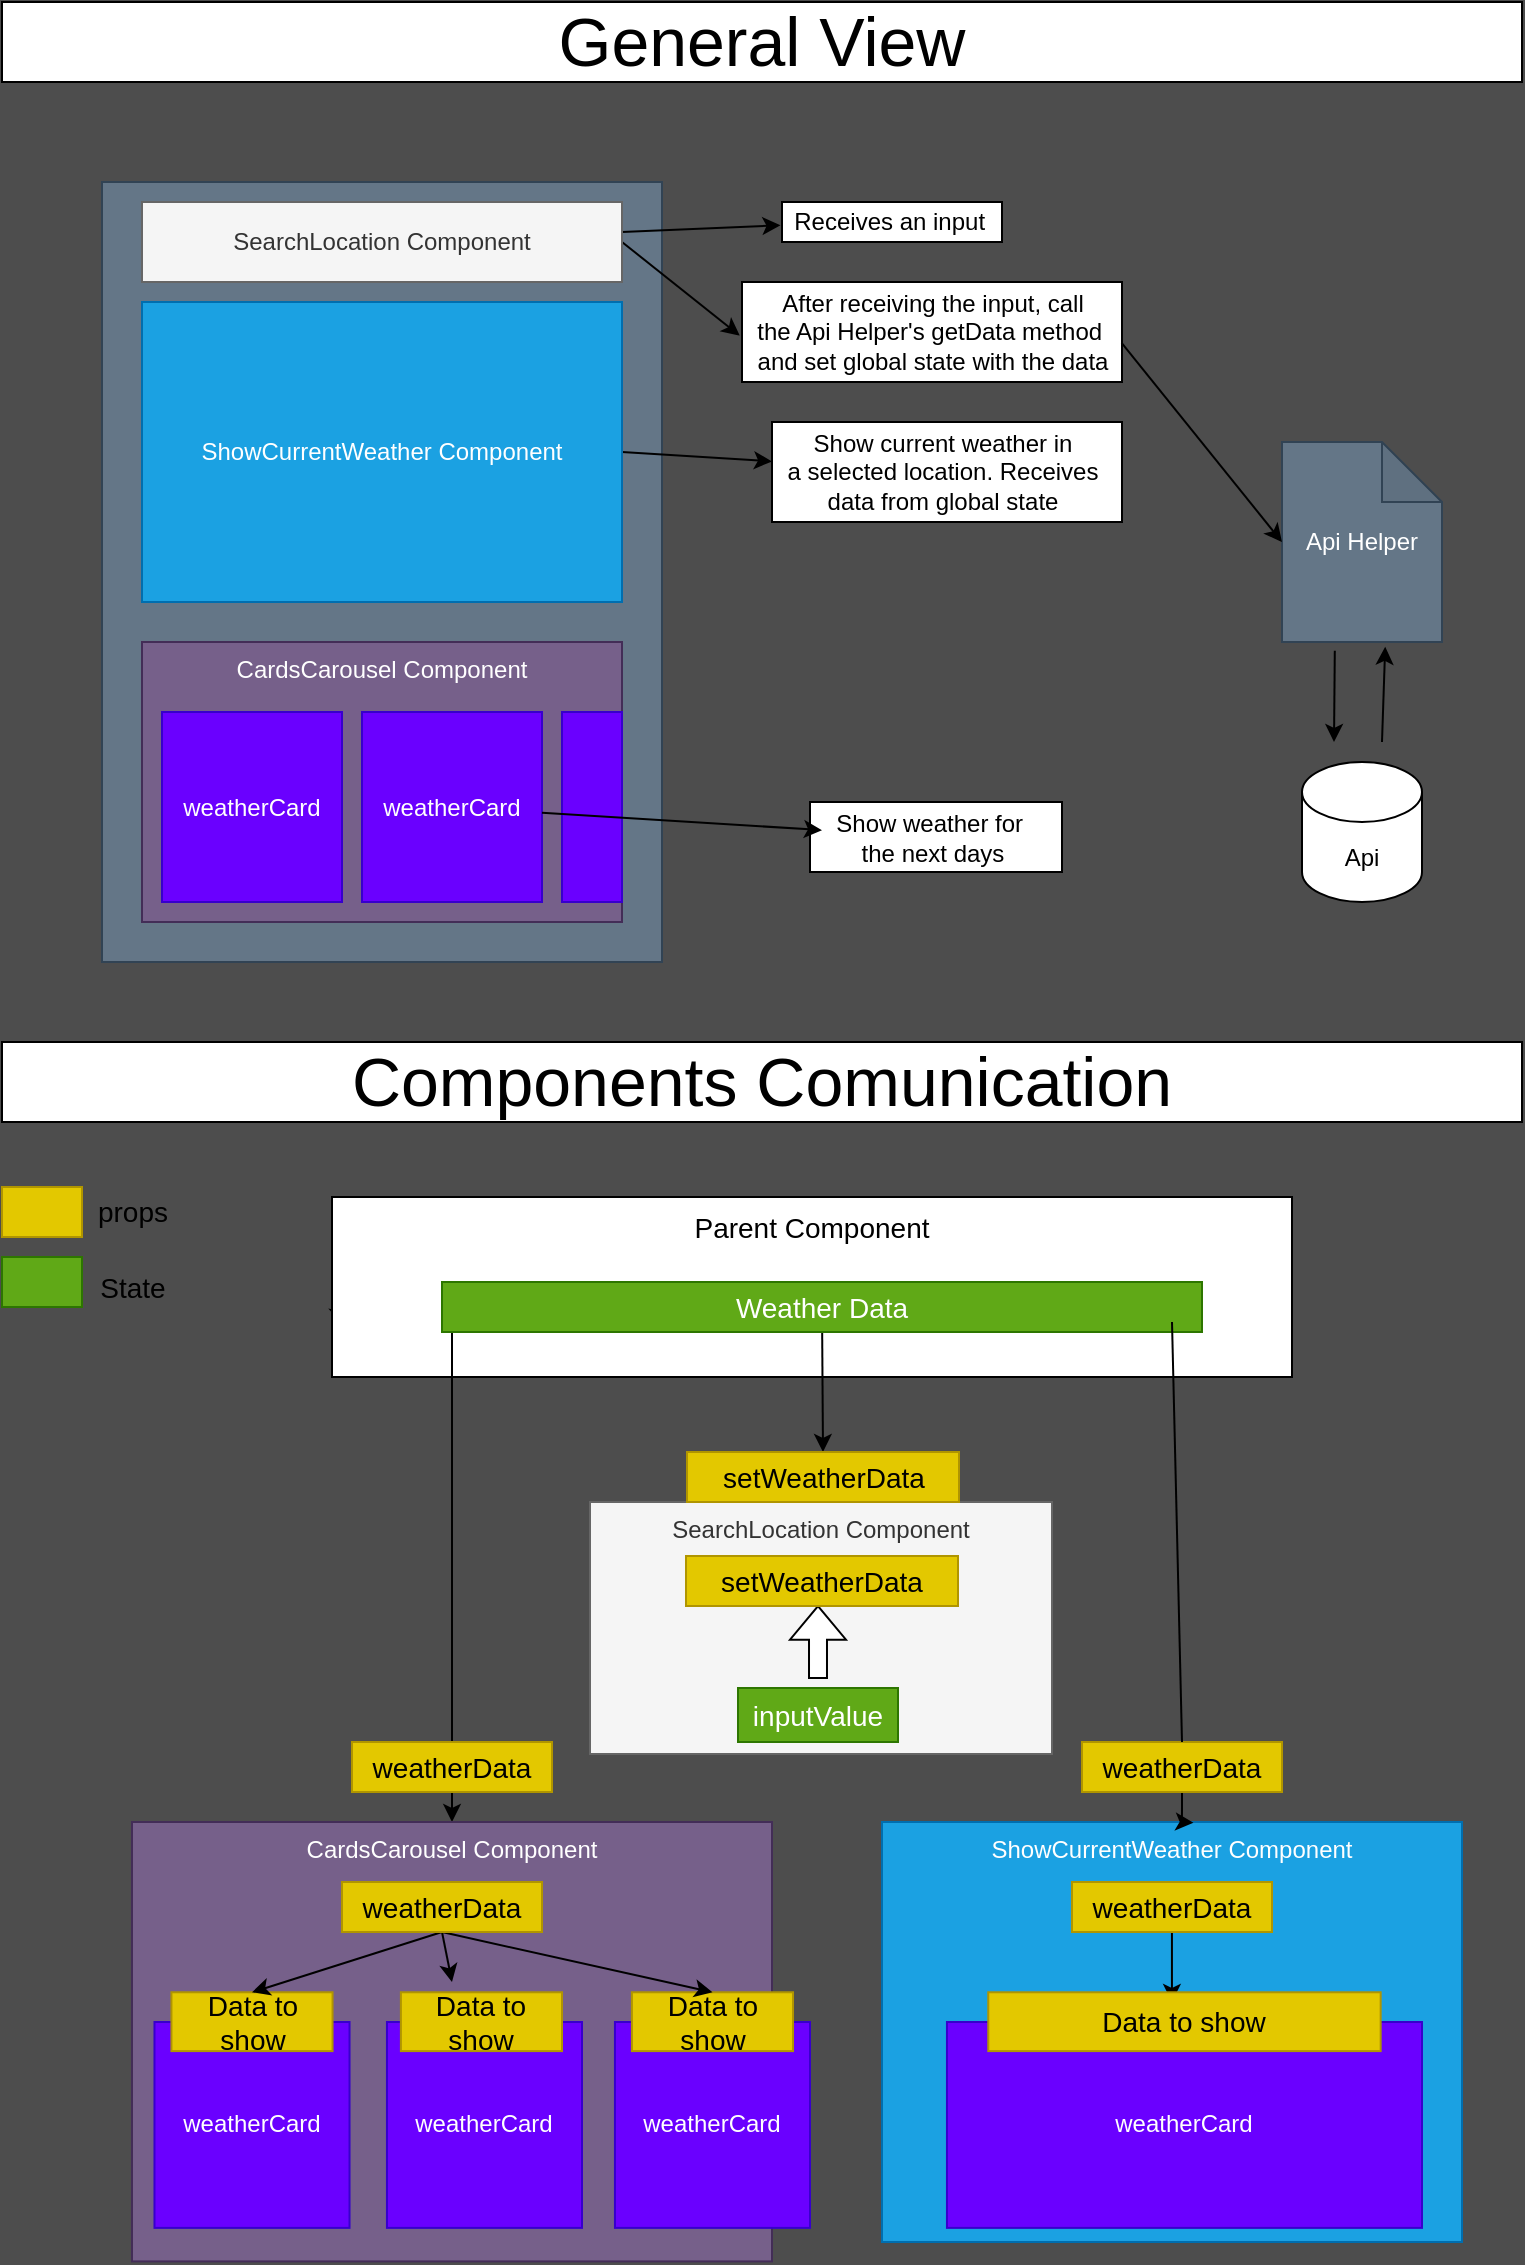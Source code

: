 <mxfile>
    <diagram id="rt6V5F7YsOJHplcy1-cr" name="Página-1">
        <mxGraphModel dx="990" dy="560" grid="0" gridSize="10" guides="1" tooltips="1" connect="1" arrows="1" fold="1" page="1" pageScale="1" pageWidth="827" pageHeight="1169" background="#4D4D4D" math="0" shadow="0">
            <root>
                <mxCell id="0"/>
                <mxCell id="1" parent="0"/>
                <mxCell id="43" value="" style="rounded=0;whiteSpace=wrap;html=1;" parent="1" vertex="1">
                    <mxGeometry x="444" y="410" width="126" height="35" as="geometry"/>
                </mxCell>
                <mxCell id="42" value="" style="rounded=0;whiteSpace=wrap;html=1;" parent="1" vertex="1">
                    <mxGeometry x="425" y="220" width="175" height="50" as="geometry"/>
                </mxCell>
                <mxCell id="41" value="" style="rounded=0;whiteSpace=wrap;html=1;" parent="1" vertex="1">
                    <mxGeometry x="430" y="110" width="110" height="20" as="geometry"/>
                </mxCell>
                <mxCell id="40" value="" style="rounded=0;whiteSpace=wrap;html=1;" parent="1" vertex="1">
                    <mxGeometry x="410" y="150" width="190" height="50" as="geometry"/>
                </mxCell>
                <mxCell id="20" value="" style="rounded=0;whiteSpace=wrap;html=1;spacingBottom=0;fillColor=#647687;strokeColor=#314354;fontColor=#ffffff;" parent="1" vertex="1">
                    <mxGeometry x="90" y="100" width="280" height="390" as="geometry"/>
                </mxCell>
                <mxCell id="26" style="edgeStyle=none;html=1;entryX=-0.007;entryY=0.58;entryDx=0;entryDy=0;entryPerimeter=0;" parent="1" source="2" target="27" edge="1">
                    <mxGeometry relative="1" as="geometry">
                        <mxPoint x="420" y="130" as="targetPoint"/>
                    </mxGeometry>
                </mxCell>
                <mxCell id="36" style="edgeStyle=none;html=1;exitX=1;exitY=0.5;exitDx=0;exitDy=0;entryX=-0.006;entryY=0.536;entryDx=0;entryDy=0;entryPerimeter=0;" parent="1" source="2" target="37" edge="1">
                    <mxGeometry relative="1" as="geometry">
                        <mxPoint x="420" y="140" as="targetPoint"/>
                    </mxGeometry>
                </mxCell>
                <mxCell id="2" value="SearchLocation Component" style="rounded=0;whiteSpace=wrap;html=1;fillColor=#f5f5f5;strokeColor=#666666;fontColor=#333333;" parent="1" vertex="1">
                    <mxGeometry x="110" y="110" width="240" height="40" as="geometry"/>
                </mxCell>
                <mxCell id="28" style="edgeStyle=none;html=1;exitX=1;exitY=0.5;exitDx=0;exitDy=0;" parent="1" source="4" target="29" edge="1">
                    <mxGeometry relative="1" as="geometry">
                        <mxPoint x="420" y="220" as="targetPoint"/>
                    </mxGeometry>
                </mxCell>
                <mxCell id="4" value="ShowCurrentWeather Component" style="rounded=0;whiteSpace=wrap;html=1;fillColor=#1ba1e2;strokeColor=#006EAF;fontColor=#ffffff;" parent="1" vertex="1">
                    <mxGeometry x="110" y="160" width="240" height="150" as="geometry"/>
                </mxCell>
                <mxCell id="7" value="CardsCarousel Component" style="rounded=0;whiteSpace=wrap;html=1;verticalAlign=top;fillColor=#76608a;fontColor=#ffffff;strokeColor=#432D57;" parent="1" vertex="1">
                    <mxGeometry x="110" y="330" width="240" height="140" as="geometry"/>
                </mxCell>
                <mxCell id="12" value="weatherCard" style="rounded=0;whiteSpace=wrap;html=1;fillColor=#6a00ff;fontColor=#ffffff;strokeColor=#3700CC;" parent="1" vertex="1">
                    <mxGeometry x="120" y="365" width="90" height="95" as="geometry"/>
                </mxCell>
                <mxCell id="13" value="weatherCard" style="rounded=0;whiteSpace=wrap;html=1;fillColor=#6a00ff;fontColor=#ffffff;strokeColor=#3700CC;" parent="1" vertex="1">
                    <mxGeometry x="220" y="365" width="90" height="95" as="geometry"/>
                </mxCell>
                <mxCell id="14" value="" style="rounded=0;whiteSpace=wrap;html=1;fillColor=#6a00ff;fontColor=#ffffff;strokeColor=#3700CC;" parent="1" vertex="1">
                    <mxGeometry x="320" y="365" width="30" height="95" as="geometry"/>
                </mxCell>
                <mxCell id="47" style="edgeStyle=none;html=1;exitX=0.33;exitY=1.044;exitDx=0;exitDy=0;exitPerimeter=0;" parent="1" source="25" edge="1">
                    <mxGeometry relative="1" as="geometry">
                        <mxPoint x="706" y="380" as="targetPoint"/>
                    </mxGeometry>
                </mxCell>
                <mxCell id="25" value="Api Helper" style="shape=note;whiteSpace=wrap;html=1;backgroundOutline=1;darkOpacity=0.05;fillColor=#647687;fontColor=#ffffff;strokeColor=#314354;" parent="1" vertex="1">
                    <mxGeometry x="680" y="230" width="80" height="100" as="geometry"/>
                </mxCell>
                <mxCell id="27" value="Receives an input&amp;nbsp;" style="text;html=1;align=center;verticalAlign=middle;resizable=0;points=[];autosize=1;strokeColor=none;fillColor=none;" parent="1" vertex="1">
                    <mxGeometry x="430" y="110" width="110" height="20" as="geometry"/>
                </mxCell>
                <mxCell id="29" value="Show current weather in &lt;br&gt;a selected&amp;nbsp;location. Receives&lt;br&gt;data from global state" style="text;html=1;align=center;verticalAlign=middle;resizable=0;points=[];autosize=1;strokeColor=none;fillColor=none;" parent="1" vertex="1">
                    <mxGeometry x="425" y="220" width="170" height="50" as="geometry"/>
                </mxCell>
                <mxCell id="34" style="edgeStyle=none;html=1;" parent="1" source="13" target="35" edge="1">
                    <mxGeometry relative="1" as="geometry">
                        <mxPoint x="440" y="390" as="targetPoint"/>
                        <mxPoint x="420" y="460" as="sourcePoint"/>
                    </mxGeometry>
                </mxCell>
                <mxCell id="35" value="Show weather for&amp;nbsp;&lt;br&gt;the next days" style="text;html=1;align=center;verticalAlign=middle;resizable=0;points=[];autosize=1;strokeColor=none;fillColor=none;" parent="1" vertex="1">
                    <mxGeometry x="450" y="412.5" width="110" height="30" as="geometry"/>
                </mxCell>
                <mxCell id="45" style="edgeStyle=none;html=1;entryX=0;entryY=0.5;entryDx=0;entryDy=0;entryPerimeter=0;exitX=0.999;exitY=0.608;exitDx=0;exitDy=0;exitPerimeter=0;" parent="1" source="37" target="25" edge="1">
                    <mxGeometry relative="1" as="geometry">
                        <mxPoint x="610" y="190" as="sourcePoint"/>
                    </mxGeometry>
                </mxCell>
                <mxCell id="37" value="After receiving the input, call &lt;br&gt;the Api Helper's getData method&amp;nbsp;&lt;br&gt;and set global state with the data" style="text;html=1;align=center;verticalAlign=middle;resizable=0;points=[];autosize=1;strokeColor=none;fillColor=none;" parent="1" vertex="1">
                    <mxGeometry x="410" y="150" width="190" height="50" as="geometry"/>
                </mxCell>
                <mxCell id="46" value="Api" style="shape=cylinder3;whiteSpace=wrap;html=1;boundedLbl=1;backgroundOutline=1;size=15;" parent="1" vertex="1">
                    <mxGeometry x="690" y="390" width="60" height="70" as="geometry"/>
                </mxCell>
                <mxCell id="49" style="edgeStyle=none;html=1;entryX=0.645;entryY=1.024;entryDx=0;entryDy=0;entryPerimeter=0;" parent="1" target="25" edge="1">
                    <mxGeometry relative="1" as="geometry">
                        <mxPoint x="730" y="380" as="sourcePoint"/>
                        <mxPoint x="730" y="340" as="targetPoint"/>
                        <Array as="points"/>
                    </mxGeometry>
                </mxCell>
                <mxCell id="50" value="General View" style="rounded=0;whiteSpace=wrap;html=1;fontSize=34;" parent="1" vertex="1">
                    <mxGeometry x="40" y="10" width="760" height="40" as="geometry"/>
                </mxCell>
                <mxCell id="51" value="Components Comunication" style="rounded=0;whiteSpace=wrap;html=1;fontSize=34;" parent="1" vertex="1">
                    <mxGeometry x="40" y="530" width="760" height="40" as="geometry"/>
                </mxCell>
                <mxCell id="53" value="SearchLocation Component" style="rounded=0;whiteSpace=wrap;html=1;fillColor=#f5f5f5;strokeColor=#666666;fontColor=#333333;horizontal=1;verticalAlign=top;" parent="1" vertex="1">
                    <mxGeometry x="334" y="760" width="231" height="126" as="geometry"/>
                </mxCell>
                <mxCell id="54" value="ShowCurrentWeather Component" style="rounded=0;whiteSpace=wrap;html=1;fillColor=#1ba1e2;strokeColor=#006EAF;fontColor=#ffffff;verticalAlign=top;" parent="1" vertex="1">
                    <mxGeometry x="480" y="920" width="290" height="210" as="geometry"/>
                </mxCell>
                <mxCell id="63" value="" style="rounded=0;whiteSpace=wrap;html=1;fontSize=14;fillColor=#e3c800;fontColor=#000000;strokeColor=#B09500;" parent="1" vertex="1">
                    <mxGeometry x="40" y="602.5" width="40" height="25" as="geometry"/>
                </mxCell>
                <mxCell id="64" value="props" style="text;html=1;align=center;verticalAlign=middle;resizable=0;points=[];autosize=1;strokeColor=none;fillColor=none;fontSize=14;" parent="1" vertex="1">
                    <mxGeometry x="80" y="605" width="50" height="20" as="geometry"/>
                </mxCell>
                <mxCell id="65" value="" style="rounded=0;whiteSpace=wrap;html=1;fontSize=34;fillColor=#60a917;strokeColor=#2D7600;fontColor=#ffffff;" parent="1" vertex="1">
                    <mxGeometry x="40" y="637.5" width="40" height="25" as="geometry"/>
                </mxCell>
                <mxCell id="66" value="State" style="text;html=1;align=center;verticalAlign=middle;resizable=0;points=[];autosize=1;strokeColor=none;fillColor=none;fontSize=14;" parent="1" vertex="1">
                    <mxGeometry x="80" y="642.5" width="50" height="20" as="geometry"/>
                </mxCell>
                <mxCell id="79" style="edgeStyle=none;html=1;exitX=0;exitY=0.5;exitDx=0;exitDy=0;fontSize=14;" parent="1" source="71" edge="1">
                    <mxGeometry relative="1" as="geometry">
                        <mxPoint x="210" y="671" as="targetPoint"/>
                    </mxGeometry>
                </mxCell>
                <mxCell id="71" value="Parent Component" style="rounded=0;whiteSpace=wrap;html=1;fontSize=14;verticalAlign=top;" parent="1" vertex="1">
                    <mxGeometry x="205" y="607.5" width="480" height="90" as="geometry"/>
                </mxCell>
                <mxCell id="82" style="edgeStyle=none;html=1;entryX=0.537;entryY=0.002;entryDx=0;entryDy=0;fontSize=14;startArrow=none;entryPerimeter=0;" parent="1" target="54" edge="1" source="112">
                    <mxGeometry relative="1" as="geometry">
                        <mxPoint x="625" y="670" as="sourcePoint"/>
                        <Array as="points">
                            <mxPoint x="630" y="920"/>
                        </Array>
                    </mxGeometry>
                </mxCell>
                <mxCell id="126" style="edgeStyle=none;html=1;entryX=0.5;entryY=0;entryDx=0;entryDy=0;fontSize=14;" parent="1" target="55" edge="1">
                    <mxGeometry relative="1" as="geometry">
                        <mxPoint x="265" y="670" as="sourcePoint"/>
                    </mxGeometry>
                </mxCell>
                <mxCell id="133" style="edgeStyle=none;html=1;entryX=0.5;entryY=0;entryDx=0;entryDy=0;" edge="1" parent="1" source="73" target="131">
                    <mxGeometry relative="1" as="geometry"/>
                </mxCell>
                <mxCell id="73" value="Weather Data" style="rounded=0;whiteSpace=wrap;html=1;fontSize=14;fillColor=#60a917;strokeColor=#2D7600;fontColor=#ffffff;" parent="1" vertex="1">
                    <mxGeometry x="260" y="650" width="380" height="25" as="geometry"/>
                </mxCell>
                <mxCell id="83" value="inputValue" style="rounded=0;whiteSpace=wrap;html=1;fontSize=14;fillColor=#60a917;strokeColor=#2D7600;fontColor=#ffffff;" parent="1" vertex="1">
                    <mxGeometry x="408" y="853" width="80" height="27" as="geometry"/>
                </mxCell>
                <mxCell id="55" value="CardsCarousel Component" style="rounded=0;whiteSpace=wrap;html=1;verticalAlign=top;fillColor=#76608a;fontColor=#ffffff;strokeColor=#432D57;" parent="1" vertex="1">
                    <mxGeometry x="105" y="920" width="320" height="219.7" as="geometry"/>
                </mxCell>
                <mxCell id="56" value="weatherCard" style="rounded=0;whiteSpace=wrap;html=1;fillColor=#6a00ff;fontColor=#ffffff;strokeColor=#3700CC;aspect=fixed;container=1;" parent="1" vertex="1">
                    <mxGeometry x="232.48" y="1020" width="97.52" height="102.94" as="geometry"/>
                </mxCell>
                <mxCell id="86" value="Data to show" style="rounded=0;whiteSpace=wrap;html=1;fontSize=14;fillColor=#e3c800;fontColor=#000000;strokeColor=#B09500;rotation=0;container=1;" parent="56" vertex="1">
                    <mxGeometry x="6.97" y="-14.86" width="80.55" height="29.41" as="geometry"/>
                </mxCell>
                <mxCell id="106" value="weatherCard" style="rounded=0;whiteSpace=wrap;html=1;fillColor=#6a00ff;fontColor=#ffffff;strokeColor=#3700CC;aspect=fixed;container=1;" parent="1" vertex="1">
                    <mxGeometry x="116.24" y="1020" width="97.52" height="102.94" as="geometry"/>
                </mxCell>
                <mxCell id="107" value="Data to show" style="rounded=0;whiteSpace=wrap;html=1;fontSize=14;fillColor=#e3c800;fontColor=#000000;strokeColor=#B09500;rotation=0;container=0;" parent="106" vertex="1">
                    <mxGeometry x="8.48" y="-14.86" width="80.55" height="29.41" as="geometry"/>
                </mxCell>
                <mxCell id="108" value="weatherCard" style="rounded=0;whiteSpace=wrap;html=1;fillColor=#6a00ff;fontColor=#ffffff;strokeColor=#3700CC;aspect=fixed;container=1;" parent="1" vertex="1">
                    <mxGeometry x="346.48" y="1020" width="97.52" height="102.94" as="geometry"/>
                </mxCell>
                <mxCell id="109" value="Data to show" style="rounded=0;whiteSpace=wrap;html=1;fontSize=14;fillColor=#e3c800;fontColor=#000000;strokeColor=#B09500;rotation=0;container=1;" parent="108" vertex="1">
                    <mxGeometry x="8.48" y="-14.86" width="80.55" height="29.41" as="geometry"/>
                </mxCell>
                <mxCell id="121" style="edgeStyle=none;html=1;exitX=0.5;exitY=1;exitDx=0;exitDy=0;entryX=0.5;entryY=0;entryDx=0;entryDy=0;fontSize=14;" parent="1" source="115" target="107" edge="1">
                    <mxGeometry relative="1" as="geometry"/>
                </mxCell>
                <mxCell id="122" style="edgeStyle=none;html=1;exitX=0.5;exitY=1;exitDx=0;exitDy=0;fontSize=14;" parent="1" source="115" edge="1">
                    <mxGeometry relative="1" as="geometry">
                        <mxPoint x="265" y="1000" as="targetPoint"/>
                    </mxGeometry>
                </mxCell>
                <mxCell id="123" style="edgeStyle=none;html=1;exitX=0.5;exitY=1;exitDx=0;exitDy=0;entryX=0.5;entryY=0;entryDx=0;entryDy=0;fontSize=14;" parent="1" source="115" target="109" edge="1">
                    <mxGeometry relative="1" as="geometry"/>
                </mxCell>
                <mxCell id="115" value="weatherData" style="rounded=0;whiteSpace=wrap;html=1;fontSize=14;fillColor=#e3c800;fontColor=#000000;strokeColor=#B09500;" parent="1" vertex="1">
                    <mxGeometry x="210" y="950" width="100" height="25" as="geometry"/>
                </mxCell>
                <mxCell id="110" value="weatherData" style="rounded=0;whiteSpace=wrap;html=1;fontSize=14;fillColor=#e3c800;fontColor=#000000;strokeColor=#B09500;" parent="1" vertex="1">
                    <mxGeometry x="215" y="880" width="100" height="25" as="geometry"/>
                </mxCell>
                <mxCell id="130" style="edgeStyle=none;html=1;entryX=0.468;entryY=0.165;entryDx=0;entryDy=0;entryPerimeter=0;fontSize=14;" parent="1" source="127" target="129" edge="1">
                    <mxGeometry relative="1" as="geometry"/>
                </mxCell>
                <mxCell id="127" value="weatherData" style="rounded=0;whiteSpace=wrap;html=1;fontSize=14;fillColor=#e3c800;fontColor=#000000;strokeColor=#B09500;" parent="1" vertex="1">
                    <mxGeometry x="575" y="950" width="100" height="25" as="geometry"/>
                </mxCell>
                <mxCell id="128" value="weatherCard" style="rounded=0;whiteSpace=wrap;html=1;fillColor=#6a00ff;fontColor=#ffffff;strokeColor=#3700CC;container=1;" parent="1" vertex="1">
                    <mxGeometry x="512.48" y="1020" width="237.52" height="102.94" as="geometry"/>
                </mxCell>
                <mxCell id="129" value="Data to show" style="rounded=0;whiteSpace=wrap;html=1;fontSize=14;fillColor=#e3c800;fontColor=#000000;strokeColor=#B09500;rotation=0;container=1;" parent="128" vertex="1">
                    <mxGeometry x="20.654" y="-14.86" width="196.188" height="29.41" as="geometry"/>
                </mxCell>
                <mxCell id="131" value="setWeatherData" style="rounded=0;whiteSpace=wrap;html=1;fontSize=14;fillColor=#e3c800;fontColor=#000000;strokeColor=#B09500;" vertex="1" parent="1">
                    <mxGeometry x="382.5" y="735" width="136" height="25" as="geometry"/>
                </mxCell>
                <mxCell id="139" value="" style="shape=singleArrow;whiteSpace=wrap;html=1;arrowWidth=0.321;arrowSize=0.468;rotation=-90;" vertex="1" parent="1">
                    <mxGeometry x="430" y="816" width="36" height="28" as="geometry"/>
                </mxCell>
                <mxCell id="140" value="setWeatherData" style="rounded=0;whiteSpace=wrap;html=1;fontSize=14;fillColor=#e3c800;fontColor=#000000;strokeColor=#B09500;" vertex="1" parent="1">
                    <mxGeometry x="382" y="787" width="136" height="25" as="geometry"/>
                </mxCell>
                <mxCell id="112" value="weatherData" style="rounded=0;whiteSpace=wrap;html=1;fontSize=14;fillColor=#e3c800;fontColor=#000000;strokeColor=#B09500;" parent="1" vertex="1">
                    <mxGeometry x="580" y="880" width="100" height="25" as="geometry"/>
                </mxCell>
                <mxCell id="141" value="" style="edgeStyle=none;html=1;entryX=0.5;entryY=0;entryDx=0;entryDy=0;fontSize=14;endArrow=none;" edge="1" parent="1" target="112">
                    <mxGeometry relative="1" as="geometry">
                        <mxPoint x="625" y="670" as="sourcePoint"/>
                        <mxPoint x="625" y="920" as="targetPoint"/>
                    </mxGeometry>
                </mxCell>
            </root>
        </mxGraphModel>
    </diagram>
</mxfile>